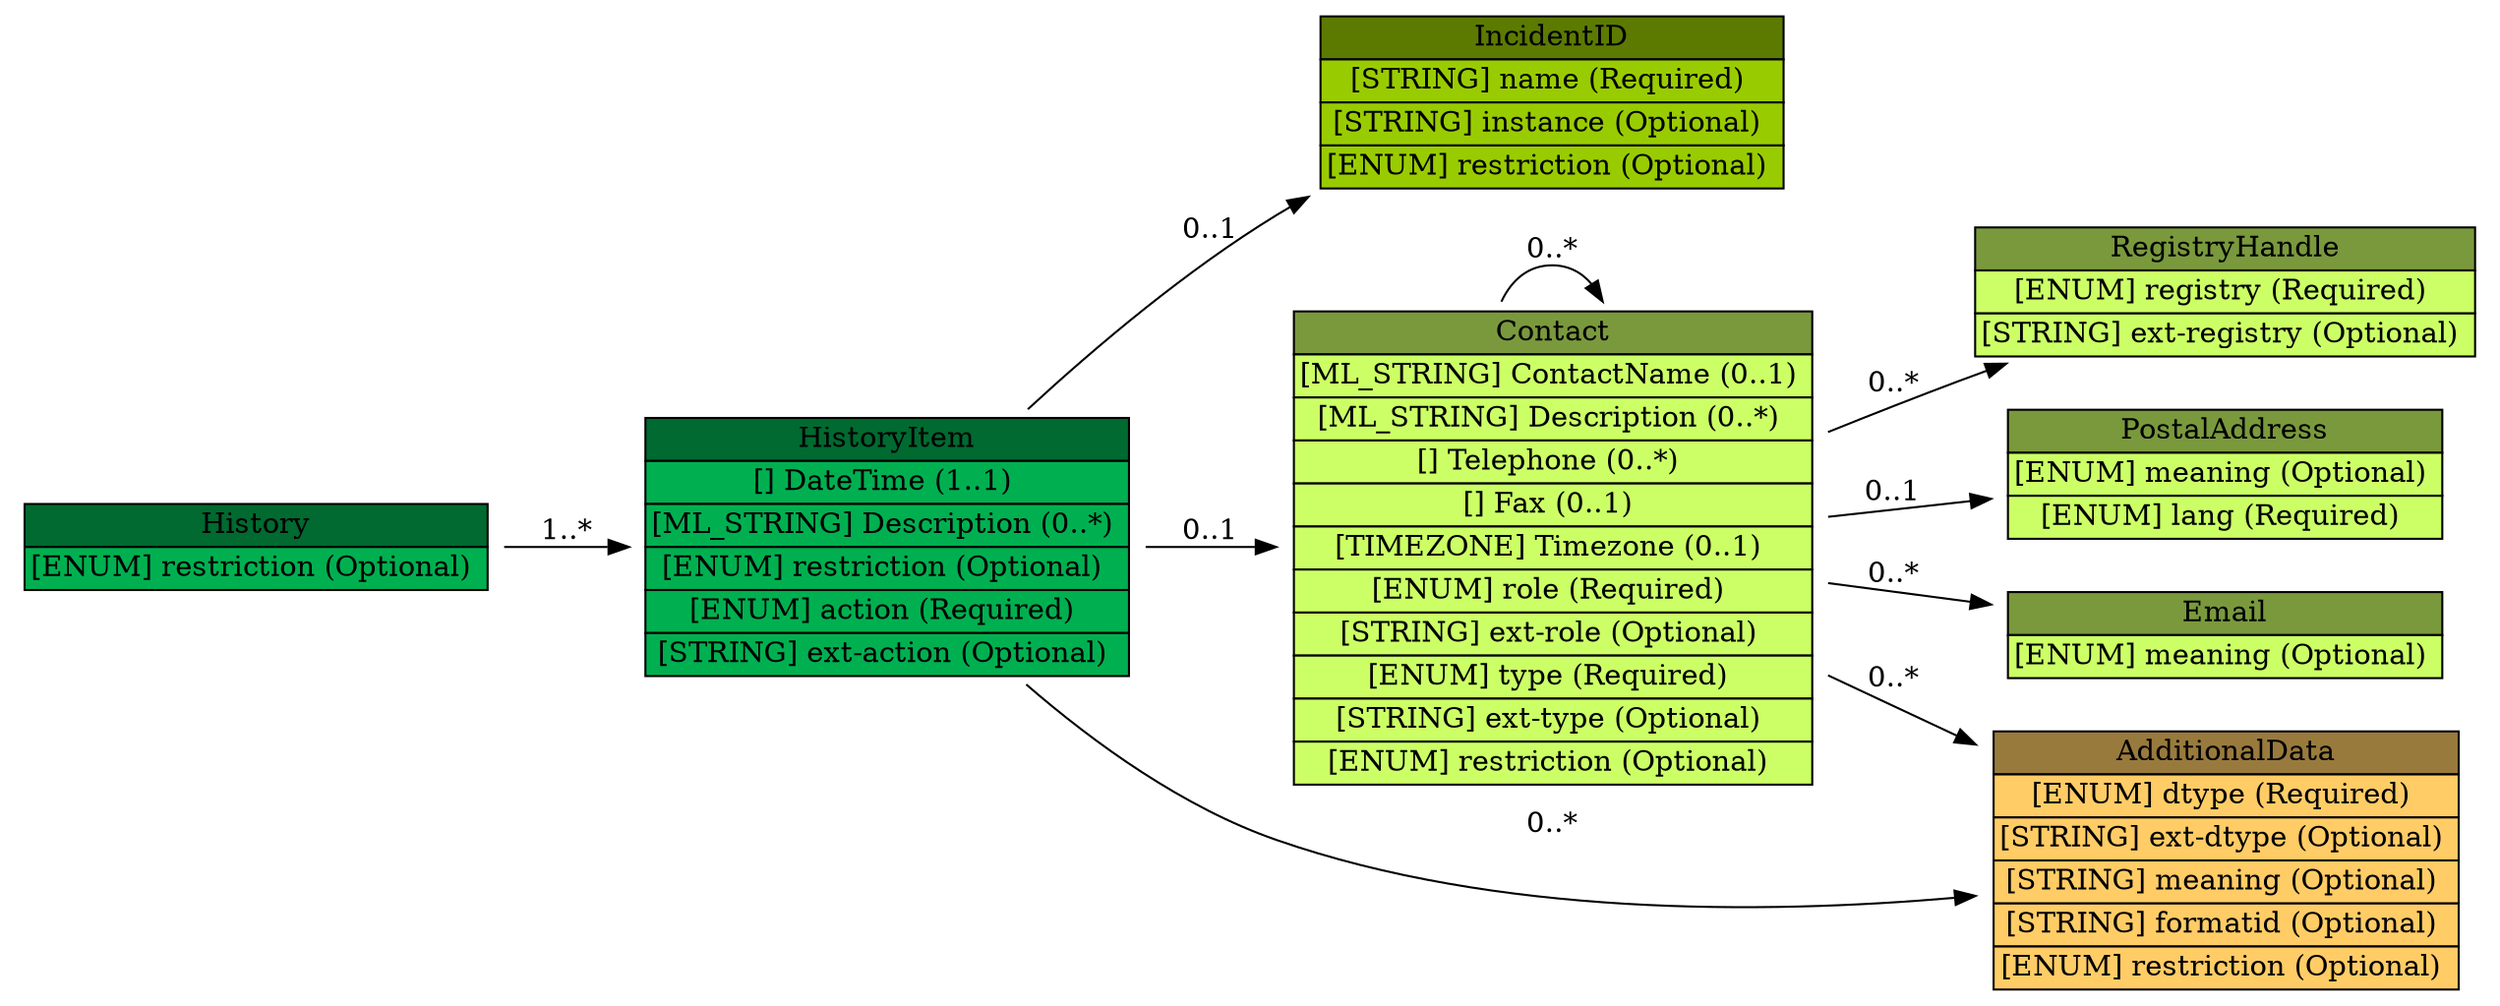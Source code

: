 digraph History {
	graph [rankdir=LR];
	node [label="\N"];
	graph [bb="0,0,1178,468"];
	History [label=<<table BORDER="0" CELLBORDER="1" CELLSPACING="0"> <tr > <td BGCOLOR="#006a30" HREF="#" TITLE="The History class is a log of the significant events or actions performed by the involved parties during the course of handling the incident. ">History</td> </tr>" %<tr><td BGCOLOR="#00B050" HREF="#" TITLE="This attribute is defined in Section 3.2.">[ENUM] restriction (Optional) </td></tr>%</table>>, shape=plaintext, pos="115,213", width="3.1667", height="0.68056"];
	HistoryItem [label=<<table BORDER="0" CELLBORDER="1" CELLSPACING="0"> <tr > <td BGCOLOR="#006a30" HREF="#" TITLE="The HistoryItem class is an entry in the History (Section 3.11) log that documents a particular action or event that occurred in the course of handling the incident. The details of the entry are a free-form description, but each can be categorized with the type attribute. ">HistoryItem</td> </tr>" %<tr><td BGCOLOR="#00B050" HREF="#" TITLE="Timestamp of this entry in the history log (e.g., when the action described in the Description was taken).">[] DateTime (1..1) </td></tr>%<tr><td BGCOLOR="#00B050" HREF="#" TITLE="A free-form textual description of the action or event.">[ML_STRING] Description (0..*) </td></tr>%<tr><td BGCOLOR="#00B050" HREF="#" TITLE="This attribute has been defined in Section 3.2.">[ENUM] restriction (Optional) </td></tr>%<tr><td BGCOLOR="#00B050" HREF="#" TITLE="Classifies a performed action or occurrence documented in this history log entry.  As activity will likely have been instigated either through a previously conveyed expectation or internal investigation, this attribute is identical to the category attribute of the Expectation class.  The difference is only one of tense.  When an action is in this class, it has been completed.  See Section 3.13.">[ENUM] action (Required) </td></tr>%<tr><td BGCOLOR="#00B050" HREF="#" TITLE="A means by which to extend the action attribute.  See Section 5.1.">[STRING] ext-action (Optional) </td></tr>%</table>>, shape=plaintext, pos="414,213", width="3.3611", height="1.7917"];
	IncidentID [label=<<table BORDER="0" CELLBORDER="1" CELLSPACING="0"> <tr > <td BGCOLOR="#5c7a00" HREF="#" TITLE="The IncidentID class represents an incident tracking number that is unique in the context of the CSIRT and identifies the activity characterized in an IODEF Document. This identifier would serve as an index into the CSIRT incident handling system. The combination of the name attribute and the string in the element content MUST be a globally unique identifier describing the activity. Documents generated by a given CSIRT MUST NOT reuse the same value unless they are referencing the same incident. ">IncidentID</td> </tr>" %<tr><td BGCOLOR="#99CC00" HREF="#" TITLE="An identifier describing the CSIRT that created the document.  In order to have a globally unique CSIRT name, the fully qualified domain name associated with the CSIRT MUST be used.">[STRING] name (Required) </td></tr>%<tr><td BGCOLOR="#99CC00" HREF="#" TITLE="An identifier referencing a subset of the named incident.">[STRING] instance (Optional) </td></tr>%<tr><td BGCOLOR="#99CC00" HREF="#" TITLE="This attribute has been defined in Section 3.2.">[ENUM] restriction (Optional) </td></tr>%</table>>, shape=plaintext, pos="731,424", width="3.1667", height="1.2361"];
	Contact [label=<<table BORDER="0" CELLBORDER="1" CELLSPACING="0"> <tr > <td BGCOLOR="#7a993d" HREF="#" TITLE="The Contact class describes contact information for organizations and personnel involved in the incident. This class allows for the naming of the involved party, specifying contact information for them, and identifying their role in the incident. ">Contact</td> </tr>" %<tr><td BGCOLOR="#CCFF66" HREF="#" TITLE="The name of the contact.  The contact may either be an organization or a person.  The type attribute disambiguates the semantics.">[ML_STRING] ContactName (0..1) </td></tr>%<tr><td BGCOLOR="#CCFF66" HREF="#" TITLE="A free-form description of this contact.  In the case of a person, this is often the organizational title of the individual.">[ML_STRING] Description (0..*) </td></tr>%<tr><td BGCOLOR="#CCFF66" HREF="#" TITLE="The telephone number of the contact.">[] Telephone (0..*) </td></tr>%<tr><td BGCOLOR="#CCFF66" HREF="#" TITLE="The facsimile telephone number of the contact.">[] Fax (0..1) </td></tr>%<tr><td BGCOLOR="#CCFF66" HREF="#" TITLE="The timezone in which the contact resides formatted according to Section 2.9.">[TIMEZONE] Timezone (0..1) </td></tr>%<tr><td BGCOLOR="#CCFF66" HREF="#" TITLE="Indicates the role the contact fulfills.  This attribute is defined as an enumerated list:">[ENUM] role (Required) </td></tr>%<tr><td BGCOLOR="#CCFF66" HREF="#" TITLE="A means by which to extend the role attribute. See Section 5.1.">[STRING] ext-role (Optional) </td></tr>%<tr><td BGCOLOR="#CCFF66" HREF="#" TITLE="Indicates the type of contact being described. This attribute is defined as an enumerated list:">[ENUM] type (Required) </td></tr>%<tr><td BGCOLOR="#CCFF66" HREF="#" TITLE="A means by which to extend the type attribute. See Section 5.1.">[STRING] ext-type (Optional) </td></tr>%<tr><td BGCOLOR="#CCFF66" HREF="#" TITLE="This attribute is defined in Section 3.2.">[ENUM] restriction (Optional) </td></tr>%</table>>, shape=plaintext, pos="731,213", width="3.6111", height="3.1806"];
	RegistryHandle [label=<<table BORDER="0" CELLBORDER="1" CELLSPACING="0"> <tr > <td BGCOLOR="#7a993d" HREF="#" TITLE="The RegistryHandle class represents a handle into an Internet registry or community-specific database. The handle is specified in the element content and the type attribute specifies the database. ">RegistryHandle</td> </tr>" %<tr><td BGCOLOR="#CCFF66" HREF="#" TITLE="The database to which the handle belongs.  The default value is &#39;local&#39;.  The possible values are:">[ENUM] registry (Required) </td></tr>%<tr><td BGCOLOR="#CCFF66" HREF="#" TITLE="A means by which to extend the registry attribute.  See Section 5.1.">[STRING] ext-registry (Optional) </td></tr>%</table>>, shape=plaintext, pos="1052,332", width="3.5", height="0.95833"];
	PostalAddress [label=<<table BORDER="0" CELLBORDER="1" CELLSPACING="0"> <tr > <td BGCOLOR="#7a993d" HREF="#" TITLE="The PostalAddress class specifies a postal address formatted according to the POSTAL data type (Section 2.11). ">PostalAddress</td> </tr>" %<tr><td BGCOLOR="#CCFF66" HREF="#" TITLE="A free-form description of the element content.">[ENUM] meaning (Optional) </td></tr>%<tr><td BGCOLOR="#CCFF66" HREF="#" TITLE="A valid language code per RFC 4646 [7] constrained by the definition of &quot;xs:language&quot;.  The interpretation of this code is described in Section 6.">[ENUM] lang (Required) </td></tr>%</table>>, shape=plaintext, pos="1052,246", width="3.0278", height="0.95833"];
	Email [label=<<table BORDER="0" CELLBORDER="1" CELLSPACING="0"> <tr > <td BGCOLOR="#7a993d" HREF="#" TITLE="The Email class specifies an email address formatted according to EMAIL data type (Section 2.14). ">Email</td> </tr>" %<tr><td BGCOLOR="#CCFF66" HREF="#" TITLE="A free-form description of the element content (e.g., hours of coverage for a given number).">[ENUM] meaning (Optional) </td></tr>%</table>>, shape=plaintext, pos="1052,170", width="3.0278", height="0.68056"];
	AdditionalData [label=<<table BORDER="0" CELLBORDER="1" CELLSPACING="0"> <tr > <td BGCOLOR="#997a3d" HREF="#" TITLE="The AdditionalData class serves as an extension mechanism for information not otherwise represented in the data model. For relatively simple information, atomic data types (e.g., integers, strings) are provided with a mechanism to annotate their meaning. The class can also be used to extend the data model (and the associated Schema) to support proprietary extensions by encapsulating entire XML documents conforming to another Schema (e.g., IDMEF). A detailed discussion for extending the data model and the schema can be found in Section 5. ">AdditionalData</td> </tr>" %<tr><td BGCOLOR="#FFCC66" HREF="#" TITLE="The data type of the element content.  The permitted values for this attribute are shown below.  The default value is &quot;string&quot;.">[ENUM] dtype (Required) </td></tr>%<tr><td BGCOLOR="#FFCC66" HREF="#" TITLE="A means by which to extend the dtype attribute.  See Section 5.1.">[STRING] ext-dtype (Optional) </td></tr>%<tr><td BGCOLOR="#FFCC66" HREF="#" TITLE="A free-form description of the element content.">[STRING] meaning (Optional) </td></tr>%<tr><td BGCOLOR="#FFCC66" HREF="#" TITLE="An identifier referencing the format and semantics of the element content.">[STRING] formatid (Optional) </td></tr>%<tr><td BGCOLOR="#FFCC66" HREF="#" TITLE="This attribute has been defined in Section 3.2.">[ENUM] restriction (Optional) </td></tr>%</table>>, shape=plaintext, pos="1052,64", width="3.2778", height="1.7917"];
	HistoryItem -> IncidentID [label="0..1", pos="e,616.32,380.18 478.88,277.1 512.92,308.31 556.5,344.67 600,371 602.46,372.49 604.97,373.95 607.52,375.39", lp="568,364.5"];
	Contact -> RegistryHandle [label="0..*", pos="e,951.11,298 861.56,264.77 883.03,273.03 905.1,281.36 926,289 931.09,290.86 936.3,292.74 941.57,294.62", lp="894,289.5"];
	Contact -> PostalAddress [label="0..1", pos="e,942.85,234.78 861.56,226.42 885.07,228.84 909.47,231.35 932.65,233.73", lp="894,238.5"];
	Contact -> Email [label="0..*", pos="e,942.85,184.62 861.56,195.51 885.07,192.36 909.47,189.09 932.65,185.99", lp="894,200.5"];
	Contact -> Contact [label="0..*", pos="e,755.56,327.05 706.44,327.05 711.42,338.04 719.61,345 731,345 739.01,345 745.43,341.56 750.28,335.7", lp="731,353.5"];
	Contact -> AdditionalData [label="0..*", pos="e,933.44,119.03 861.56,152.4 882.28,142.78 903.68,132.85 924.33,123.26", lp="894,150.5"];
	HistoryItem -> Contact [label="0..1", pos="e,600.46,213 535.65,213 553.55,213 572.12,213 590.36,213", lp="568,221.5"];
	HistoryItem -> AdditionalData [label="0..*", pos="e,933.35,46.836 478.16,148.75 511.52,119.79 554.73,88.636 600,73 704.51,36.905 830.86,37.808 923.38,45.921", lp="731,81.5"];
	History -> HistoryItem [label="1..*", pos="e,292.12,213 229.75,213 246.82,213 264.53,213 281.92,213", lp="261,221.5"];
}
